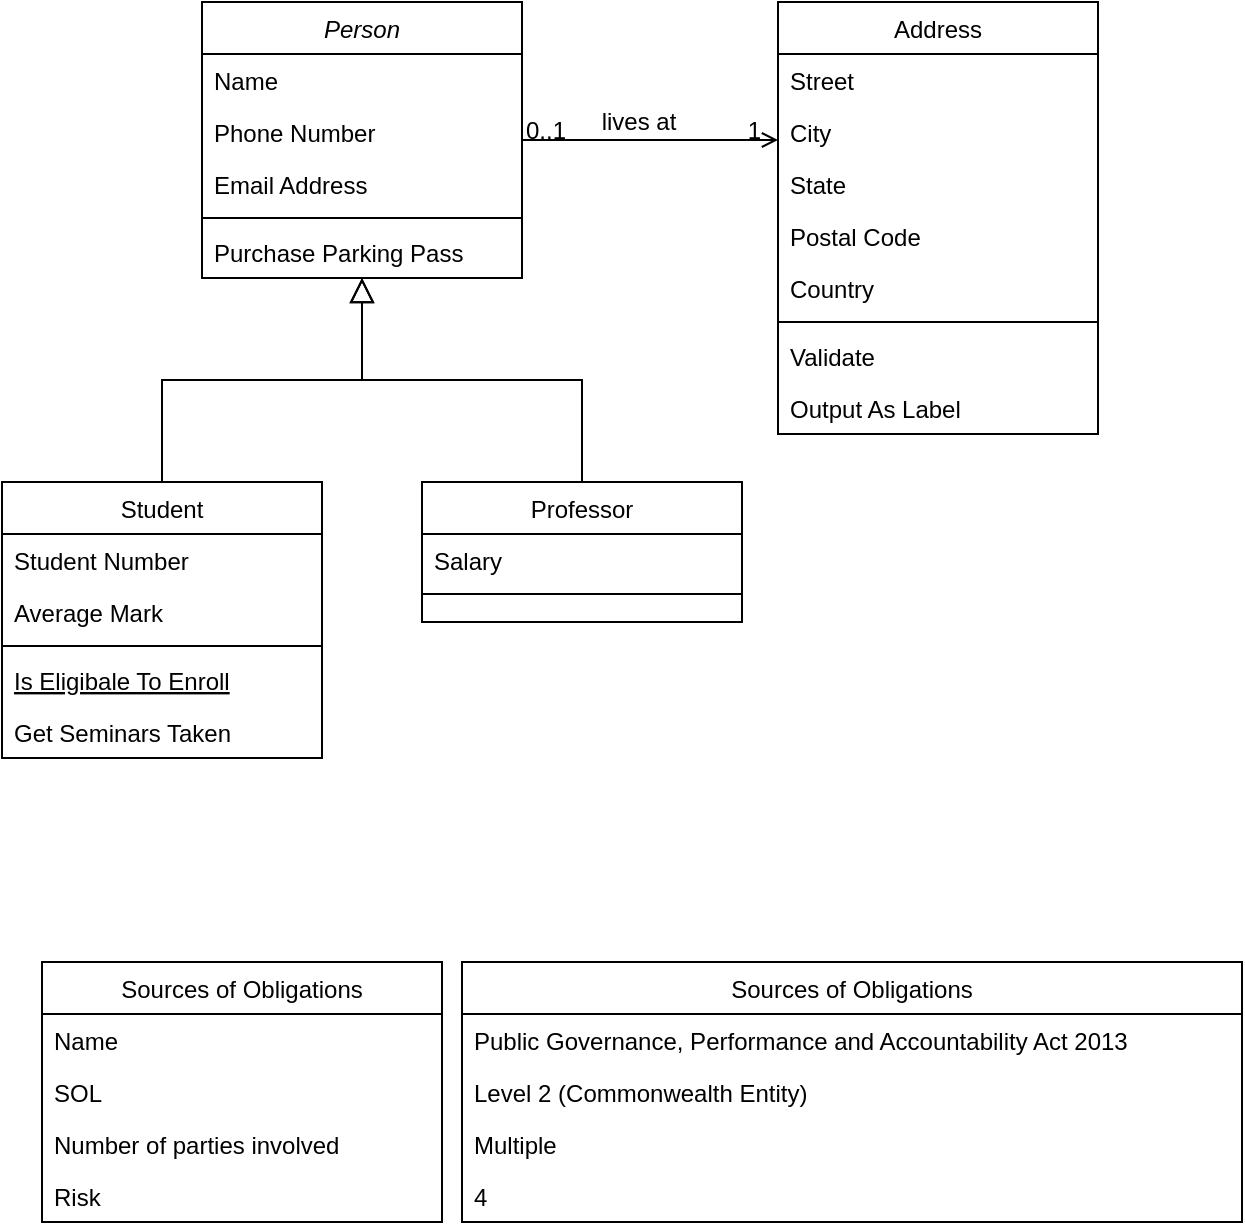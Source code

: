 <mxfile version="14.0.1" type="github" pages="2">
  <diagram id="C5RBs43oDa-KdzZeNtuy" name="Page-1">
    <mxGraphModel dx="2062" dy="1132" grid="1" gridSize="10" guides="1" tooltips="1" connect="1" arrows="1" fold="1" page="1" pageScale="1" pageWidth="827" pageHeight="1169" math="0" shadow="0">
      <root>
        <mxCell id="WIyWlLk6GJQsqaUBKTNV-0" />
        <mxCell id="WIyWlLk6GJQsqaUBKTNV-1" parent="WIyWlLk6GJQsqaUBKTNV-0" />
        <mxCell id="zkfFHV4jXpPFQw0GAbJ--0" value="Person" style="swimlane;fontStyle=2;align=center;verticalAlign=top;childLayout=stackLayout;horizontal=1;startSize=26;horizontalStack=0;resizeParent=1;resizeLast=0;collapsible=1;marginBottom=0;rounded=0;shadow=0;strokeWidth=1;" parent="WIyWlLk6GJQsqaUBKTNV-1" vertex="1">
          <mxGeometry x="220" y="120" width="160" height="138" as="geometry">
            <mxRectangle x="230" y="140" width="160" height="26" as="alternateBounds" />
          </mxGeometry>
        </mxCell>
        <mxCell id="zkfFHV4jXpPFQw0GAbJ--1" value="Name" style="text;align=left;verticalAlign=top;spacingLeft=4;spacingRight=4;overflow=hidden;rotatable=0;points=[[0,0.5],[1,0.5]];portConstraint=eastwest;" parent="zkfFHV4jXpPFQw0GAbJ--0" vertex="1">
          <mxGeometry y="26" width="160" height="26" as="geometry" />
        </mxCell>
        <mxCell id="zkfFHV4jXpPFQw0GAbJ--2" value="Phone Number" style="text;align=left;verticalAlign=top;spacingLeft=4;spacingRight=4;overflow=hidden;rotatable=0;points=[[0,0.5],[1,0.5]];portConstraint=eastwest;rounded=0;shadow=0;html=0;" parent="zkfFHV4jXpPFQw0GAbJ--0" vertex="1">
          <mxGeometry y="52" width="160" height="26" as="geometry" />
        </mxCell>
        <mxCell id="zkfFHV4jXpPFQw0GAbJ--3" value="Email Address" style="text;align=left;verticalAlign=top;spacingLeft=4;spacingRight=4;overflow=hidden;rotatable=0;points=[[0,0.5],[1,0.5]];portConstraint=eastwest;rounded=0;shadow=0;html=0;" parent="zkfFHV4jXpPFQw0GAbJ--0" vertex="1">
          <mxGeometry y="78" width="160" height="26" as="geometry" />
        </mxCell>
        <mxCell id="zkfFHV4jXpPFQw0GAbJ--4" value="" style="line;html=1;strokeWidth=1;align=left;verticalAlign=middle;spacingTop=-1;spacingLeft=3;spacingRight=3;rotatable=0;labelPosition=right;points=[];portConstraint=eastwest;" parent="zkfFHV4jXpPFQw0GAbJ--0" vertex="1">
          <mxGeometry y="104" width="160" height="8" as="geometry" />
        </mxCell>
        <mxCell id="zkfFHV4jXpPFQw0GAbJ--5" value="Purchase Parking Pass" style="text;align=left;verticalAlign=top;spacingLeft=4;spacingRight=4;overflow=hidden;rotatable=0;points=[[0,0.5],[1,0.5]];portConstraint=eastwest;" parent="zkfFHV4jXpPFQw0GAbJ--0" vertex="1">
          <mxGeometry y="112" width="160" height="26" as="geometry" />
        </mxCell>
        <mxCell id="zkfFHV4jXpPFQw0GAbJ--6" value="Student" style="swimlane;fontStyle=0;align=center;verticalAlign=top;childLayout=stackLayout;horizontal=1;startSize=26;horizontalStack=0;resizeParent=1;resizeLast=0;collapsible=1;marginBottom=0;rounded=0;shadow=0;strokeWidth=1;" parent="WIyWlLk6GJQsqaUBKTNV-1" vertex="1">
          <mxGeometry x="120" y="360" width="160" height="138" as="geometry">
            <mxRectangle x="130" y="380" width="160" height="26" as="alternateBounds" />
          </mxGeometry>
        </mxCell>
        <mxCell id="zkfFHV4jXpPFQw0GAbJ--7" value="Student Number" style="text;align=left;verticalAlign=top;spacingLeft=4;spacingRight=4;overflow=hidden;rotatable=0;points=[[0,0.5],[1,0.5]];portConstraint=eastwest;" parent="zkfFHV4jXpPFQw0GAbJ--6" vertex="1">
          <mxGeometry y="26" width="160" height="26" as="geometry" />
        </mxCell>
        <mxCell id="zkfFHV4jXpPFQw0GAbJ--8" value="Average Mark" style="text;align=left;verticalAlign=top;spacingLeft=4;spacingRight=4;overflow=hidden;rotatable=0;points=[[0,0.5],[1,0.5]];portConstraint=eastwest;rounded=0;shadow=0;html=0;" parent="zkfFHV4jXpPFQw0GAbJ--6" vertex="1">
          <mxGeometry y="52" width="160" height="26" as="geometry" />
        </mxCell>
        <mxCell id="zkfFHV4jXpPFQw0GAbJ--9" value="" style="line;html=1;strokeWidth=1;align=left;verticalAlign=middle;spacingTop=-1;spacingLeft=3;spacingRight=3;rotatable=0;labelPosition=right;points=[];portConstraint=eastwest;" parent="zkfFHV4jXpPFQw0GAbJ--6" vertex="1">
          <mxGeometry y="78" width="160" height="8" as="geometry" />
        </mxCell>
        <mxCell id="zkfFHV4jXpPFQw0GAbJ--10" value="Is Eligibale To Enroll" style="text;align=left;verticalAlign=top;spacingLeft=4;spacingRight=4;overflow=hidden;rotatable=0;points=[[0,0.5],[1,0.5]];portConstraint=eastwest;fontStyle=4" parent="zkfFHV4jXpPFQw0GAbJ--6" vertex="1">
          <mxGeometry y="86" width="160" height="26" as="geometry" />
        </mxCell>
        <mxCell id="zkfFHV4jXpPFQw0GAbJ--11" value="Get Seminars Taken" style="text;align=left;verticalAlign=top;spacingLeft=4;spacingRight=4;overflow=hidden;rotatable=0;points=[[0,0.5],[1,0.5]];portConstraint=eastwest;" parent="zkfFHV4jXpPFQw0GAbJ--6" vertex="1">
          <mxGeometry y="112" width="160" height="26" as="geometry" />
        </mxCell>
        <mxCell id="zkfFHV4jXpPFQw0GAbJ--12" value="" style="endArrow=block;endSize=10;endFill=0;shadow=0;strokeWidth=1;rounded=0;edgeStyle=elbowEdgeStyle;elbow=vertical;" parent="WIyWlLk6GJQsqaUBKTNV-1" source="zkfFHV4jXpPFQw0GAbJ--6" target="zkfFHV4jXpPFQw0GAbJ--0" edge="1">
          <mxGeometry width="160" relative="1" as="geometry">
            <mxPoint x="200" y="203" as="sourcePoint" />
            <mxPoint x="200" y="203" as="targetPoint" />
          </mxGeometry>
        </mxCell>
        <mxCell id="zkfFHV4jXpPFQw0GAbJ--13" value="Professor" style="swimlane;fontStyle=0;align=center;verticalAlign=top;childLayout=stackLayout;horizontal=1;startSize=26;horizontalStack=0;resizeParent=1;resizeLast=0;collapsible=1;marginBottom=0;rounded=0;shadow=0;strokeWidth=1;" parent="WIyWlLk6GJQsqaUBKTNV-1" vertex="1">
          <mxGeometry x="330" y="360" width="160" height="70" as="geometry">
            <mxRectangle x="340" y="380" width="170" height="26" as="alternateBounds" />
          </mxGeometry>
        </mxCell>
        <mxCell id="zkfFHV4jXpPFQw0GAbJ--14" value="Salary" style="text;align=left;verticalAlign=top;spacingLeft=4;spacingRight=4;overflow=hidden;rotatable=0;points=[[0,0.5],[1,0.5]];portConstraint=eastwest;" parent="zkfFHV4jXpPFQw0GAbJ--13" vertex="1">
          <mxGeometry y="26" width="160" height="26" as="geometry" />
        </mxCell>
        <mxCell id="zkfFHV4jXpPFQw0GAbJ--15" value="" style="line;html=1;strokeWidth=1;align=left;verticalAlign=middle;spacingTop=-1;spacingLeft=3;spacingRight=3;rotatable=0;labelPosition=right;points=[];portConstraint=eastwest;" parent="zkfFHV4jXpPFQw0GAbJ--13" vertex="1">
          <mxGeometry y="52" width="160" height="8" as="geometry" />
        </mxCell>
        <mxCell id="zkfFHV4jXpPFQw0GAbJ--16" value="" style="endArrow=block;endSize=10;endFill=0;shadow=0;strokeWidth=1;rounded=0;edgeStyle=elbowEdgeStyle;elbow=vertical;" parent="WIyWlLk6GJQsqaUBKTNV-1" source="zkfFHV4jXpPFQw0GAbJ--13" target="zkfFHV4jXpPFQw0GAbJ--0" edge="1">
          <mxGeometry width="160" relative="1" as="geometry">
            <mxPoint x="210" y="373" as="sourcePoint" />
            <mxPoint x="310" y="271" as="targetPoint" />
          </mxGeometry>
        </mxCell>
        <mxCell id="zkfFHV4jXpPFQw0GAbJ--17" value="Address" style="swimlane;fontStyle=0;align=center;verticalAlign=top;childLayout=stackLayout;horizontal=1;startSize=26;horizontalStack=0;resizeParent=1;resizeLast=0;collapsible=1;marginBottom=0;rounded=0;shadow=0;strokeWidth=1;" parent="WIyWlLk6GJQsqaUBKTNV-1" vertex="1">
          <mxGeometry x="508" y="120" width="160" height="216" as="geometry">
            <mxRectangle x="550" y="140" width="160" height="26" as="alternateBounds" />
          </mxGeometry>
        </mxCell>
        <mxCell id="zkfFHV4jXpPFQw0GAbJ--18" value="Street" style="text;align=left;verticalAlign=top;spacingLeft=4;spacingRight=4;overflow=hidden;rotatable=0;points=[[0,0.5],[1,0.5]];portConstraint=eastwest;" parent="zkfFHV4jXpPFQw0GAbJ--17" vertex="1">
          <mxGeometry y="26" width="160" height="26" as="geometry" />
        </mxCell>
        <mxCell id="zkfFHV4jXpPFQw0GAbJ--19" value="City" style="text;align=left;verticalAlign=top;spacingLeft=4;spacingRight=4;overflow=hidden;rotatable=0;points=[[0,0.5],[1,0.5]];portConstraint=eastwest;rounded=0;shadow=0;html=0;" parent="zkfFHV4jXpPFQw0GAbJ--17" vertex="1">
          <mxGeometry y="52" width="160" height="26" as="geometry" />
        </mxCell>
        <mxCell id="zkfFHV4jXpPFQw0GAbJ--20" value="State" style="text;align=left;verticalAlign=top;spacingLeft=4;spacingRight=4;overflow=hidden;rotatable=0;points=[[0,0.5],[1,0.5]];portConstraint=eastwest;rounded=0;shadow=0;html=0;" parent="zkfFHV4jXpPFQw0GAbJ--17" vertex="1">
          <mxGeometry y="78" width="160" height="26" as="geometry" />
        </mxCell>
        <mxCell id="zkfFHV4jXpPFQw0GAbJ--21" value="Postal Code" style="text;align=left;verticalAlign=top;spacingLeft=4;spacingRight=4;overflow=hidden;rotatable=0;points=[[0,0.5],[1,0.5]];portConstraint=eastwest;rounded=0;shadow=0;html=0;" parent="zkfFHV4jXpPFQw0GAbJ--17" vertex="1">
          <mxGeometry y="104" width="160" height="26" as="geometry" />
        </mxCell>
        <mxCell id="zkfFHV4jXpPFQw0GAbJ--22" value="Country" style="text;align=left;verticalAlign=top;spacingLeft=4;spacingRight=4;overflow=hidden;rotatable=0;points=[[0,0.5],[1,0.5]];portConstraint=eastwest;rounded=0;shadow=0;html=0;" parent="zkfFHV4jXpPFQw0GAbJ--17" vertex="1">
          <mxGeometry y="130" width="160" height="26" as="geometry" />
        </mxCell>
        <mxCell id="zkfFHV4jXpPFQw0GAbJ--23" value="" style="line;html=1;strokeWidth=1;align=left;verticalAlign=middle;spacingTop=-1;spacingLeft=3;spacingRight=3;rotatable=0;labelPosition=right;points=[];portConstraint=eastwest;" parent="zkfFHV4jXpPFQw0GAbJ--17" vertex="1">
          <mxGeometry y="156" width="160" height="8" as="geometry" />
        </mxCell>
        <mxCell id="zkfFHV4jXpPFQw0GAbJ--24" value="Validate" style="text;align=left;verticalAlign=top;spacingLeft=4;spacingRight=4;overflow=hidden;rotatable=0;points=[[0,0.5],[1,0.5]];portConstraint=eastwest;" parent="zkfFHV4jXpPFQw0GAbJ--17" vertex="1">
          <mxGeometry y="164" width="160" height="26" as="geometry" />
        </mxCell>
        <mxCell id="zkfFHV4jXpPFQw0GAbJ--25" value="Output As Label" style="text;align=left;verticalAlign=top;spacingLeft=4;spacingRight=4;overflow=hidden;rotatable=0;points=[[0,0.5],[1,0.5]];portConstraint=eastwest;" parent="zkfFHV4jXpPFQw0GAbJ--17" vertex="1">
          <mxGeometry y="190" width="160" height="26" as="geometry" />
        </mxCell>
        <mxCell id="zkfFHV4jXpPFQw0GAbJ--26" value="" style="endArrow=open;shadow=0;strokeWidth=1;rounded=0;endFill=1;edgeStyle=elbowEdgeStyle;elbow=vertical;" parent="WIyWlLk6GJQsqaUBKTNV-1" source="zkfFHV4jXpPFQw0GAbJ--0" target="zkfFHV4jXpPFQw0GAbJ--17" edge="1">
          <mxGeometry x="0.5" y="41" relative="1" as="geometry">
            <mxPoint x="380" y="192" as="sourcePoint" />
            <mxPoint x="540" y="192" as="targetPoint" />
            <mxPoint x="-40" y="32" as="offset" />
          </mxGeometry>
        </mxCell>
        <mxCell id="zkfFHV4jXpPFQw0GAbJ--27" value="0..1" style="resizable=0;align=left;verticalAlign=bottom;labelBackgroundColor=none;fontSize=12;" parent="zkfFHV4jXpPFQw0GAbJ--26" connectable="0" vertex="1">
          <mxGeometry x="-1" relative="1" as="geometry">
            <mxPoint y="4" as="offset" />
          </mxGeometry>
        </mxCell>
        <mxCell id="zkfFHV4jXpPFQw0GAbJ--28" value="1" style="resizable=0;align=right;verticalAlign=bottom;labelBackgroundColor=none;fontSize=12;" parent="zkfFHV4jXpPFQw0GAbJ--26" connectable="0" vertex="1">
          <mxGeometry x="1" relative="1" as="geometry">
            <mxPoint x="-7" y="4" as="offset" />
          </mxGeometry>
        </mxCell>
        <mxCell id="zkfFHV4jXpPFQw0GAbJ--29" value="lives at" style="text;html=1;resizable=0;points=[];;align=center;verticalAlign=middle;labelBackgroundColor=none;rounded=0;shadow=0;strokeWidth=1;fontSize=12;" parent="zkfFHV4jXpPFQw0GAbJ--26" vertex="1" connectable="0">
          <mxGeometry x="0.5" y="49" relative="1" as="geometry">
            <mxPoint x="-38" y="40" as="offset" />
          </mxGeometry>
        </mxCell>
        <mxCell id="HKRBirO525sIBizt1IdP-0" value="Sources of Obligations" style="swimlane;fontStyle=0;childLayout=stackLayout;horizontal=1;startSize=26;fillColor=none;horizontalStack=0;resizeParent=1;resizeParentMax=0;resizeLast=0;collapsible=1;marginBottom=0;" vertex="1" parent="WIyWlLk6GJQsqaUBKTNV-1">
          <mxGeometry x="140" y="600" width="200" height="130" as="geometry">
            <mxRectangle x="140" y="600" width="150" height="26" as="alternateBounds" />
          </mxGeometry>
        </mxCell>
        <mxCell id="HKRBirO525sIBizt1IdP-1" value="Name" style="text;strokeColor=none;fillColor=none;align=left;verticalAlign=top;spacingLeft=4;spacingRight=4;overflow=hidden;rotatable=0;points=[[0,0.5],[1,0.5]];portConstraint=eastwest;" vertex="1" parent="HKRBirO525sIBizt1IdP-0">
          <mxGeometry y="26" width="200" height="26" as="geometry" />
        </mxCell>
        <mxCell id="HKRBirO525sIBizt1IdP-8" value="SOL" style="text;strokeColor=none;fillColor=none;align=left;verticalAlign=top;spacingLeft=4;spacingRight=4;overflow=hidden;rotatable=0;points=[[0,0.5],[1,0.5]];portConstraint=eastwest;" vertex="1" parent="HKRBirO525sIBizt1IdP-0">
          <mxGeometry y="52" width="200" height="26" as="geometry" />
        </mxCell>
        <mxCell id="HKRBirO525sIBizt1IdP-2" value="Number of parties involved" style="text;strokeColor=none;fillColor=none;align=left;verticalAlign=top;spacingLeft=4;spacingRight=4;overflow=hidden;rotatable=0;points=[[0,0.5],[1,0.5]];portConstraint=eastwest;" vertex="1" parent="HKRBirO525sIBizt1IdP-0">
          <mxGeometry y="78" width="200" height="26" as="geometry" />
        </mxCell>
        <mxCell id="HKRBirO525sIBizt1IdP-3" value="Risk" style="text;strokeColor=none;fillColor=none;align=left;verticalAlign=top;spacingLeft=4;spacingRight=4;overflow=hidden;rotatable=0;points=[[0,0.5],[1,0.5]];portConstraint=eastwest;" vertex="1" parent="HKRBirO525sIBizt1IdP-0">
          <mxGeometry y="104" width="200" height="26" as="geometry" />
        </mxCell>
        <mxCell id="HKRBirO525sIBizt1IdP-4" value="Sources of Obligations" style="swimlane;fontStyle=0;childLayout=stackLayout;horizontal=1;startSize=26;fillColor=none;horizontalStack=0;resizeParent=1;resizeParentMax=0;resizeLast=0;collapsible=1;marginBottom=0;" vertex="1" parent="WIyWlLk6GJQsqaUBKTNV-1">
          <mxGeometry x="350" y="600" width="390" height="130" as="geometry" />
        </mxCell>
        <mxCell id="HKRBirO525sIBizt1IdP-5" value="Public Governance, Performance and Accountability Act 2013" style="text;strokeColor=none;fillColor=none;align=left;verticalAlign=top;spacingLeft=4;spacingRight=4;overflow=hidden;rotatable=0;points=[[0,0.5],[1,0.5]];portConstraint=eastwest;" vertex="1" parent="HKRBirO525sIBizt1IdP-4">
          <mxGeometry y="26" width="390" height="26" as="geometry" />
        </mxCell>
        <mxCell id="HKRBirO525sIBizt1IdP-6" value="Level 2 (Commonwealth Entity)" style="text;strokeColor=none;fillColor=none;align=left;verticalAlign=top;spacingLeft=4;spacingRight=4;overflow=hidden;rotatable=0;points=[[0,0.5],[1,0.5]];portConstraint=eastwest;" vertex="1" parent="HKRBirO525sIBizt1IdP-4">
          <mxGeometry y="52" width="390" height="26" as="geometry" />
        </mxCell>
        <mxCell id="HKRBirO525sIBizt1IdP-7" value="Multiple" style="text;strokeColor=none;fillColor=none;align=left;verticalAlign=top;spacingLeft=4;spacingRight=4;overflow=hidden;rotatable=0;points=[[0,0.5],[1,0.5]];portConstraint=eastwest;" vertex="1" parent="HKRBirO525sIBizt1IdP-4">
          <mxGeometry y="78" width="390" height="26" as="geometry" />
        </mxCell>
        <mxCell id="HKRBirO525sIBizt1IdP-9" value="4" style="text;strokeColor=none;fillColor=none;align=left;verticalAlign=top;spacingLeft=4;spacingRight=4;overflow=hidden;rotatable=0;points=[[0,0.5],[1,0.5]];portConstraint=eastwest;" vertex="1" parent="HKRBirO525sIBizt1IdP-4">
          <mxGeometry y="104" width="390" height="26" as="geometry" />
        </mxCell>
      </root>
    </mxGraphModel>
  </diagram>
  <diagram id="sNuOytnpdXKQaqdSBw4e" name="Page-2">
    <mxGraphModel dx="982" dy="539" grid="1" gridSize="10" guides="1" tooltips="1" connect="1" arrows="1" fold="1" page="1" pageScale="1" pageWidth="1654" pageHeight="1169" math="0" shadow="0">
      <root>
        <mxCell id="htr3qQ0Zltz1sSDUbJr2-0" />
        <mxCell id="htr3qQ0Zltz1sSDUbJr2-1" parent="htr3qQ0Zltz1sSDUbJr2-0" />
        <mxCell id="htr3qQ0Zltz1sSDUbJr2-2" value="&lt;font color=&quot;#7ea6e0&quot; face=&quot;calibri&quot; data-font-src=&quot;https://fonts.googleapis.com/css?family=calibri&quot; style=&quot;font-size: 11px&quot;&gt;Expert&lt;/font&gt;" style="shape=umlActor;verticalLabelPosition=bottom;verticalAlign=top;html=1;outlineConnect=0;strokeWidth=2;strokeColor=#7EA6E0;" vertex="1" parent="htr3qQ0Zltz1sSDUbJr2-1">
          <mxGeometry x="30" y="120" width="40" height="80" as="geometry" />
        </mxCell>
        <mxCell id="htr3qQ0Zltz1sSDUbJr2-3" value="&lt;font face=&quot;calibri&quot; data-font-src=&quot;https://fonts.googleapis.com/css?family=calibri&quot; color=&quot;#7ea6e0&quot; style=&quot;font-size: 11px&quot;&gt;Online &lt;br&gt;Resources&lt;/font&gt;" style="ellipse;shape=cloud;whiteSpace=wrap;html=1;strokeWidth=2;strokeColor=#7EA6E0;" vertex="1" parent="htr3qQ0Zltz1sSDUbJr2-1">
          <mxGeometry x="120" y="120" width="120" height="80" as="geometry" />
        </mxCell>
        <mxCell id="htr3qQ0Zltz1sSDUbJr2-4" value="&lt;font color=&quot;#7ea6e0&quot; face=&quot;calibri&quot; data-font-src=&quot;https://fonts.googleapis.com/css?family=calibri&quot; style=&quot;font-size: 11px&quot;&gt;List of &lt;br&gt;Sources of &lt;br&gt;Obligations&lt;/font&gt;" style="shape=document;whiteSpace=wrap;html=1;boundedLbl=1;size=0.105;strokeWidth=2;strokeColor=#7EA6E0;" vertex="1" parent="htr3qQ0Zltz1sSDUbJr2-1">
          <mxGeometry x="280" y="120" width="80" height="120" as="geometry" />
        </mxCell>
        <mxCell id="htr3qQ0Zltz1sSDUbJr2-5" value="" style="rhombus;whiteSpace=wrap;html=1;strokeWidth=2;strokeColor=#7EA6E0;" vertex="1" parent="htr3qQ0Zltz1sSDUbJr2-1">
          <mxGeometry x="560" y="120" width="80" height="80" as="geometry" />
        </mxCell>
        <mxCell id="htr3qQ0Zltz1sSDUbJr2-6" value="" style="endArrow=classic;html=1;entryX=0.084;entryY=0.491;entryDx=0;entryDy=0;entryPerimeter=0;strokeWidth=2;strokeColor=#FFB570;" edge="1" parent="htr3qQ0Zltz1sSDUbJr2-1" source="htr3qQ0Zltz1sSDUbJr2-2" target="htr3qQ0Zltz1sSDUbJr2-3">
          <mxGeometry width="50" height="50" relative="1" as="geometry">
            <mxPoint x="120" y="80" as="sourcePoint" />
            <mxPoint x="210" y="250" as="targetPoint" />
          </mxGeometry>
        </mxCell>
        <mxCell id="htr3qQ0Zltz1sSDUbJr2-9" value="" style="endArrow=classic;html=1;entryX=-0.001;entryY=0.33;entryDx=0;entryDy=0;strokeWidth=2;strokeColor=#FFB570;exitX=0.875;exitY=0.5;exitDx=0;exitDy=0;exitPerimeter=0;entryPerimeter=0;" edge="1" parent="htr3qQ0Zltz1sSDUbJr2-1" source="htr3qQ0Zltz1sSDUbJr2-3" target="htr3qQ0Zltz1sSDUbJr2-4">
          <mxGeometry width="50" height="50" relative="1" as="geometry">
            <mxPoint x="220" y="60" as="sourcePoint" />
            <mxPoint x="288.4" y="84" as="targetPoint" />
          </mxGeometry>
        </mxCell>
        <mxCell id="htr3qQ0Zltz1sSDUbJr2-10" value="" style="endArrow=classic;html=1;entryX=0;entryY=0.5;entryDx=0;entryDy=0;strokeWidth=2;strokeColor=#FFB570;exitX=0.991;exitY=0.332;exitDx=0;exitDy=0;exitPerimeter=0;" edge="1" parent="htr3qQ0Zltz1sSDUbJr2-1" source="htr3qQ0Zltz1sSDUbJr2-4" target="htr3qQ0Zltz1sSDUbJr2-16">
          <mxGeometry width="50" height="50" relative="1" as="geometry">
            <mxPoint x="70" y="330" as="sourcePoint" />
            <mxPoint x="138.4" y="354" as="targetPoint" />
          </mxGeometry>
        </mxCell>
        <mxCell id="htr3qQ0Zltz1sSDUbJr2-11" value="" style="endArrow=classic;html=1;entryX=0.07;entryY=0.4;entryDx=0;entryDy=0;entryPerimeter=0;strokeWidth=2;strokeColor=#FFB570;exitX=0.75;exitY=0.1;exitDx=0;exitDy=0;exitPerimeter=0;" edge="1" parent="htr3qQ0Zltz1sSDUbJr2-1">
          <mxGeometry width="50" height="50" relative="1" as="geometry">
            <mxPoint x="80" y="340" as="sourcePoint" />
            <mxPoint x="148.4" y="364" as="targetPoint" />
          </mxGeometry>
        </mxCell>
        <mxCell id="htr3qQ0Zltz1sSDUbJr2-12" value="" style="endArrow=classic;html=1;entryX=0.07;entryY=0.4;entryDx=0;entryDy=0;entryPerimeter=0;strokeWidth=2;strokeColor=#FFB570;exitX=0.75;exitY=0.1;exitDx=0;exitDy=0;exitPerimeter=0;" edge="1" parent="htr3qQ0Zltz1sSDUbJr2-1">
          <mxGeometry width="50" height="50" relative="1" as="geometry">
            <mxPoint x="90" y="350" as="sourcePoint" />
            <mxPoint x="158.4" y="374" as="targetPoint" />
          </mxGeometry>
        </mxCell>
        <mxCell id="htr3qQ0Zltz1sSDUbJr2-13" value="" style="endArrow=classic;html=1;entryX=0.07;entryY=0.4;entryDx=0;entryDy=0;entryPerimeter=0;strokeWidth=2;strokeColor=#FFB570;exitX=0.75;exitY=0.1;exitDx=0;exitDy=0;exitPerimeter=0;" edge="1" parent="htr3qQ0Zltz1sSDUbJr2-1">
          <mxGeometry width="50" height="50" relative="1" as="geometry">
            <mxPoint x="100" y="360" as="sourcePoint" />
            <mxPoint x="168.4" y="384" as="targetPoint" />
          </mxGeometry>
        </mxCell>
        <mxCell id="htr3qQ0Zltz1sSDUbJr2-14" value="" style="endArrow=classic;html=1;entryX=0.07;entryY=0.4;entryDx=0;entryDy=0;entryPerimeter=0;strokeWidth=2;strokeColor=#FFB570;exitX=0.75;exitY=0.1;exitDx=0;exitDy=0;exitPerimeter=0;" edge="1" parent="htr3qQ0Zltz1sSDUbJr2-1">
          <mxGeometry width="50" height="50" relative="1" as="geometry">
            <mxPoint x="110" y="370" as="sourcePoint" />
            <mxPoint x="178.4" y="394" as="targetPoint" />
          </mxGeometry>
        </mxCell>
        <mxCell id="htr3qQ0Zltz1sSDUbJr2-15" value="" style="endArrow=classic;html=1;entryX=0.07;entryY=0.4;entryDx=0;entryDy=0;entryPerimeter=0;strokeWidth=2;strokeColor=#FFB570;exitX=0.75;exitY=0.1;exitDx=0;exitDy=0;exitPerimeter=0;" edge="1" parent="htr3qQ0Zltz1sSDUbJr2-1">
          <mxGeometry width="50" height="50" relative="1" as="geometry">
            <mxPoint x="120" y="380" as="sourcePoint" />
            <mxPoint x="188.4" y="404" as="targetPoint" />
          </mxGeometry>
        </mxCell>
        <mxCell id="htr3qQ0Zltz1sSDUbJr2-16" value="&lt;font style=&quot;font-size: 11px&quot; face=&quot;calibri&quot; data-font-src=&quot;https://fonts.googleapis.com/css?family=calibri&quot; color=&quot;#7ea6e0&quot;&gt;Briefly review each one and assess the risk&lt;/font&gt;" style="rounded=1;whiteSpace=wrap;html=1;strokeColor=#7EA6E0;strokeWidth=2;" vertex="1" parent="htr3qQ0Zltz1sSDUbJr2-1">
          <mxGeometry x="400" y="120" width="120" height="80" as="geometry" />
        </mxCell>
        <mxCell id="htr3qQ0Zltz1sSDUbJr2-18" value="" style="endArrow=classic;html=1;entryX=0;entryY=0.5;entryDx=0;entryDy=0;strokeWidth=2;strokeColor=#FFB570;exitX=0.991;exitY=0.332;exitDx=0;exitDy=0;exitPerimeter=0;" edge="1" parent="htr3qQ0Zltz1sSDUbJr2-1">
          <mxGeometry width="50" height="50" relative="1" as="geometry">
            <mxPoint x="520" y="159.76" as="sourcePoint" />
            <mxPoint x="560.72" y="159.92" as="targetPoint" />
          </mxGeometry>
        </mxCell>
      </root>
    </mxGraphModel>
  </diagram>
</mxfile>
